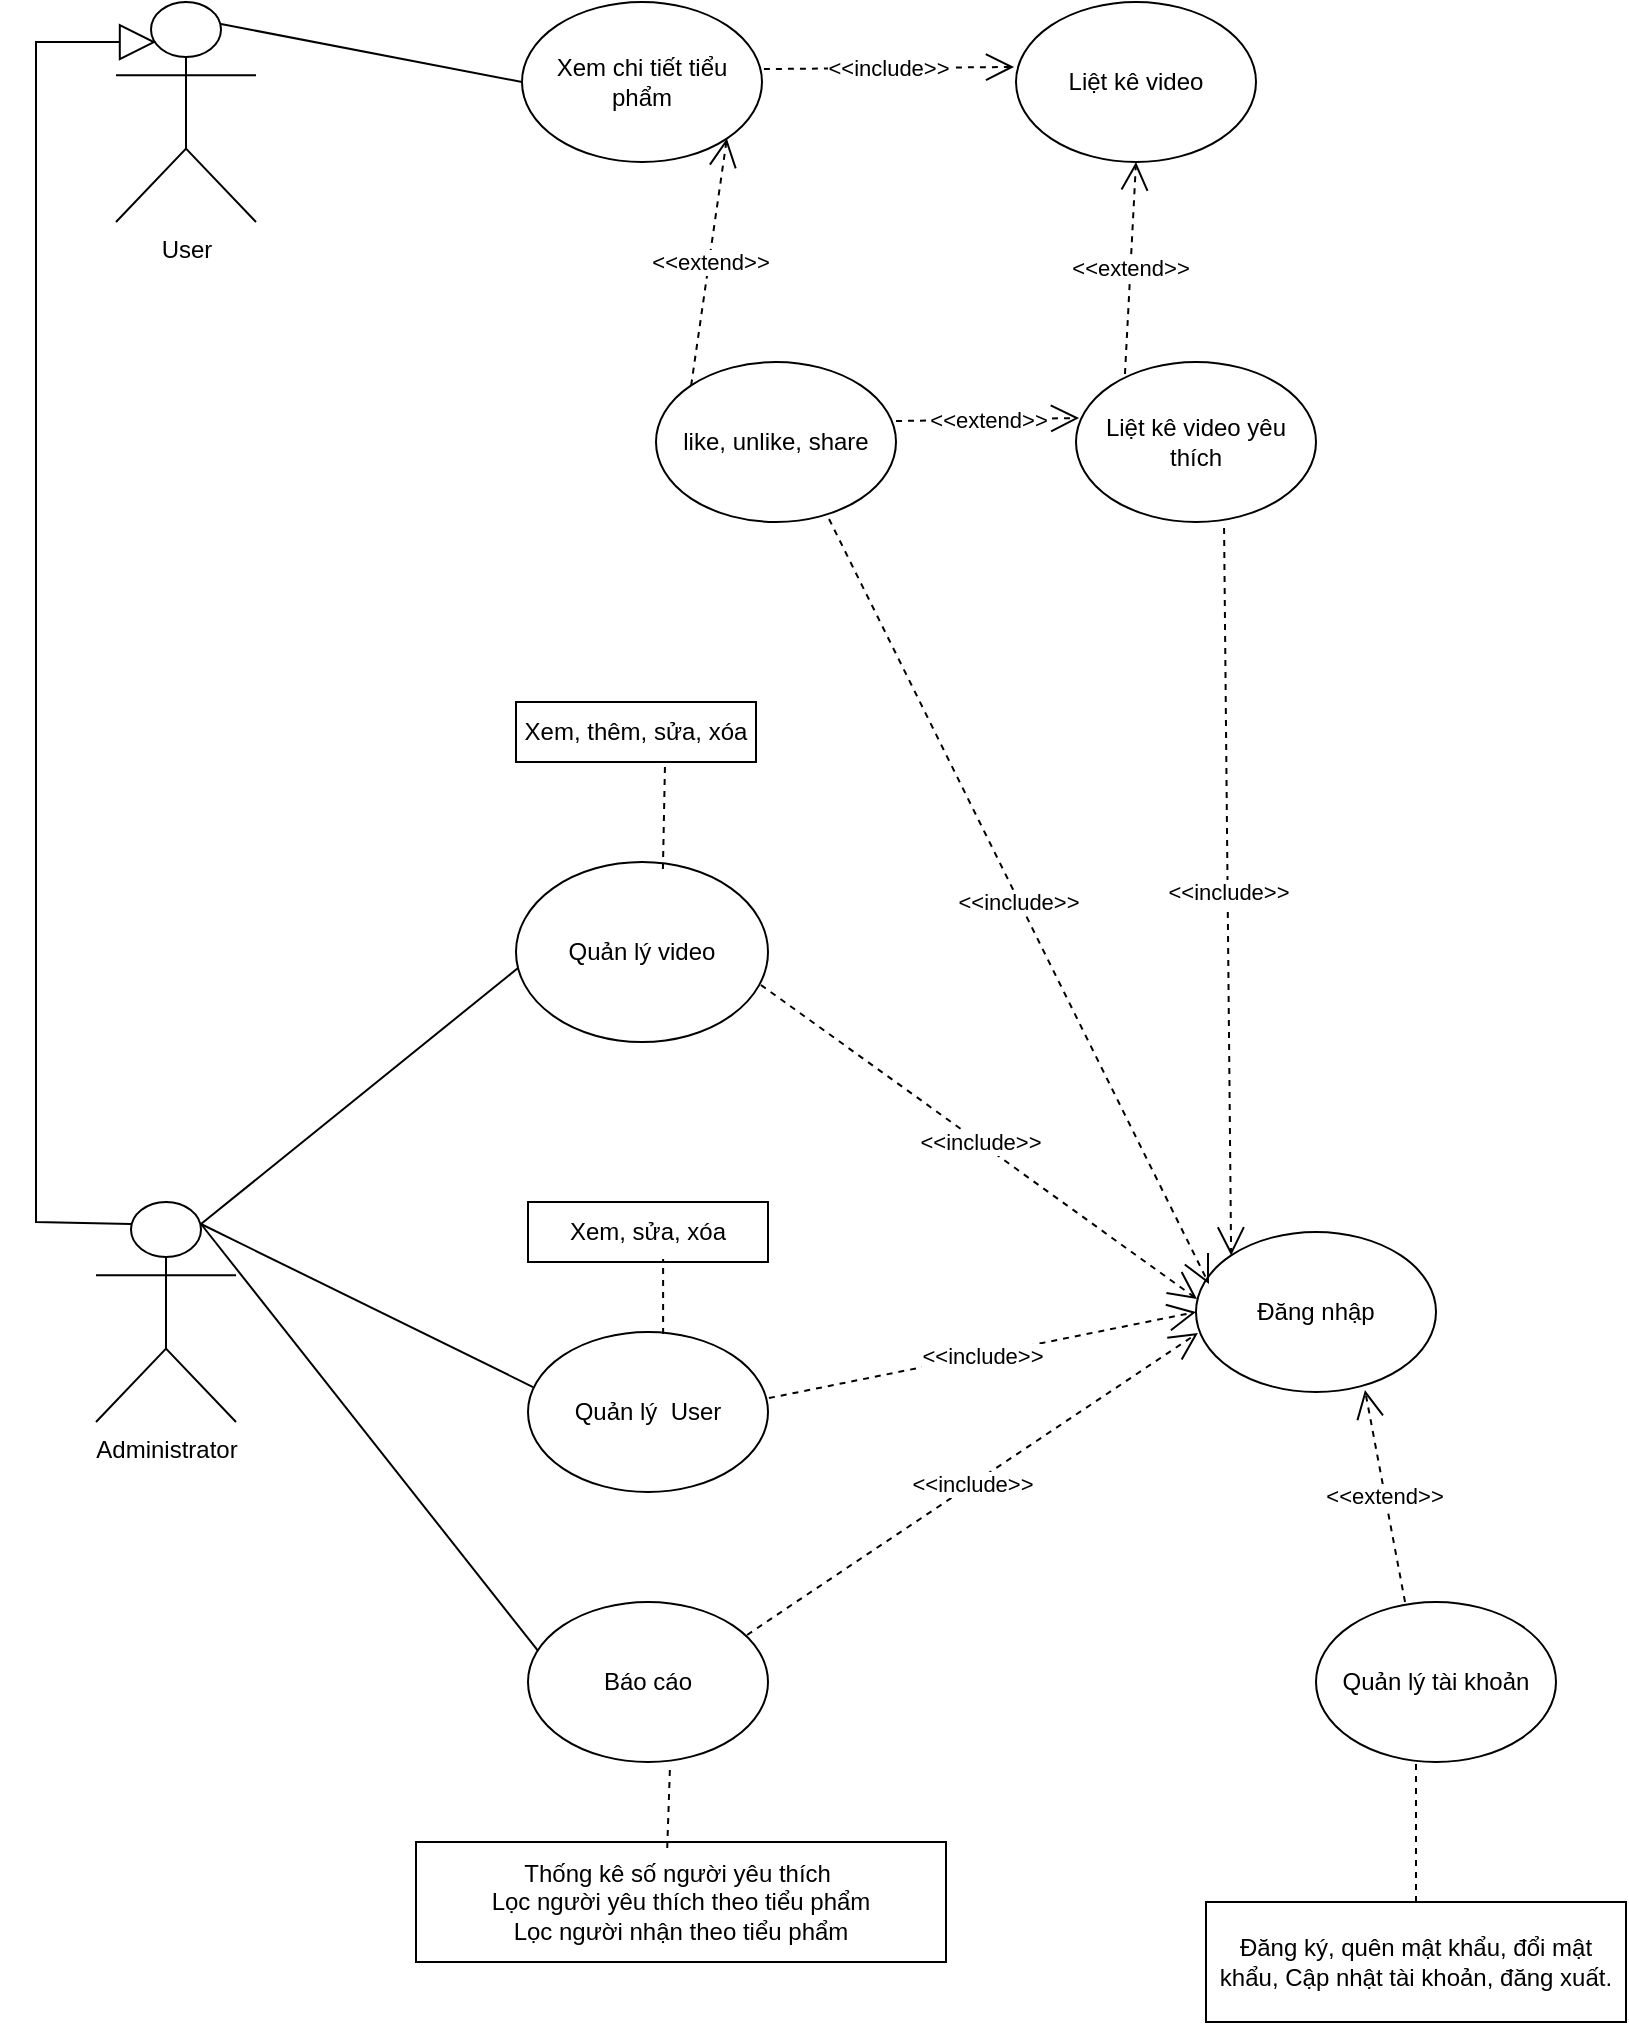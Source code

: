 <mxfile version="24.0.7" type="device">
  <diagram name="Trang-1" id="4SFAPlD-z7nGNhmk6uOP">
    <mxGraphModel dx="954" dy="1727" grid="1" gridSize="10" guides="1" tooltips="1" connect="1" arrows="1" fold="1" page="1" pageScale="1" pageWidth="827" pageHeight="1169" math="0" shadow="0">
      <root>
        <mxCell id="0" />
        <mxCell id="1" parent="0" />
        <mxCell id="MLbNgQmlSsT6zyH9LlqM-1" value="User" style="shape=umlActor;verticalLabelPosition=bottom;verticalAlign=top;html=1;outlineConnect=0;align=center;" vertex="1" parent="1">
          <mxGeometry x="160" y="-120" width="70" height="110" as="geometry" />
        </mxCell>
        <mxCell id="MLbNgQmlSsT6zyH9LlqM-2" value="Administrator" style="shape=umlActor;verticalLabelPosition=bottom;verticalAlign=top;html=1;outlineConnect=0;align=center;" vertex="1" parent="1">
          <mxGeometry x="150" y="480" width="70" height="110" as="geometry" />
        </mxCell>
        <mxCell id="MLbNgQmlSsT6zyH9LlqM-7" value="Báo cáo" style="ellipse;whiteSpace=wrap;html=1;" vertex="1" parent="1">
          <mxGeometry x="366" y="680" width="120" height="80" as="geometry" />
        </mxCell>
        <mxCell id="MLbNgQmlSsT6zyH9LlqM-8" value="Quản lý video" style="ellipse;whiteSpace=wrap;html=1;" vertex="1" parent="1">
          <mxGeometry x="360" y="310" width="126" height="90" as="geometry" />
        </mxCell>
        <mxCell id="MLbNgQmlSsT6zyH9LlqM-9" value="Quản lý&amp;nbsp; User" style="ellipse;whiteSpace=wrap;html=1;" vertex="1" parent="1">
          <mxGeometry x="366" y="545" width="120" height="80" as="geometry" />
        </mxCell>
        <mxCell id="MLbNgQmlSsT6zyH9LlqM-25" value="" style="endArrow=none;html=1;rounded=0;exitX=0.75;exitY=0.1;exitDx=0;exitDy=0;exitPerimeter=0;entryX=0.008;entryY=0.589;entryDx=0;entryDy=0;entryPerimeter=0;" edge="1" parent="1" source="MLbNgQmlSsT6zyH9LlqM-2" target="MLbNgQmlSsT6zyH9LlqM-8">
          <mxGeometry width="50" height="50" relative="1" as="geometry">
            <mxPoint x="390" y="420" as="sourcePoint" />
            <mxPoint x="440" y="370" as="targetPoint" />
          </mxGeometry>
        </mxCell>
        <mxCell id="MLbNgQmlSsT6zyH9LlqM-26" value="Xem, thêm, sửa, xóa" style="rounded=0;whiteSpace=wrap;html=1;" vertex="1" parent="1">
          <mxGeometry x="360" y="230" width="120" height="30" as="geometry" />
        </mxCell>
        <mxCell id="MLbNgQmlSsT6zyH9LlqM-27" value="" style="endArrow=none;dashed=1;html=1;rounded=0;entryX=0.621;entryY=1;entryDx=0;entryDy=0;entryPerimeter=0;exitX=0.583;exitY=0.039;exitDx=0;exitDy=0;exitPerimeter=0;" edge="1" parent="1" source="MLbNgQmlSsT6zyH9LlqM-8" target="MLbNgQmlSsT6zyH9LlqM-26">
          <mxGeometry width="50" height="50" relative="1" as="geometry">
            <mxPoint x="390" y="420" as="sourcePoint" />
            <mxPoint x="440" y="370" as="targetPoint" />
          </mxGeometry>
        </mxCell>
        <mxCell id="MLbNgQmlSsT6zyH9LlqM-28" value="Xem, sửa, xóa" style="rounded=0;whiteSpace=wrap;html=1;" vertex="1" parent="1">
          <mxGeometry x="366" y="480" width="120" height="30" as="geometry" />
        </mxCell>
        <mxCell id="MLbNgQmlSsT6zyH9LlqM-29" value="" style="endArrow=none;dashed=1;html=1;rounded=0;exitX=0.563;exitY=0.013;exitDx=0;exitDy=0;exitPerimeter=0;entryX=0.563;entryY=0.95;entryDx=0;entryDy=0;entryPerimeter=0;" edge="1" parent="1" source="MLbNgQmlSsT6zyH9LlqM-9" target="MLbNgQmlSsT6zyH9LlqM-28">
          <mxGeometry width="50" height="50" relative="1" as="geometry">
            <mxPoint x="390" y="420" as="sourcePoint" />
            <mxPoint x="440" y="370" as="targetPoint" />
          </mxGeometry>
        </mxCell>
        <mxCell id="MLbNgQmlSsT6zyH9LlqM-30" value="" style="endArrow=none;html=1;rounded=0;entryX=0.021;entryY=0.344;entryDx=0;entryDy=0;entryPerimeter=0;exitX=0.75;exitY=0.1;exitDx=0;exitDy=0;exitPerimeter=0;" edge="1" parent="1" source="MLbNgQmlSsT6zyH9LlqM-2" target="MLbNgQmlSsT6zyH9LlqM-9">
          <mxGeometry width="50" height="50" relative="1" as="geometry">
            <mxPoint x="250" y="470" as="sourcePoint" />
            <mxPoint x="371" y="373" as="targetPoint" />
          </mxGeometry>
        </mxCell>
        <mxCell id="MLbNgQmlSsT6zyH9LlqM-31" value="" style="endArrow=none;html=1;rounded=0;entryX=0.042;entryY=0.306;entryDx=0;entryDy=0;entryPerimeter=0;exitX=0.75;exitY=0.1;exitDx=0;exitDy=0;exitPerimeter=0;" edge="1" parent="1" source="MLbNgQmlSsT6zyH9LlqM-2" target="MLbNgQmlSsT6zyH9LlqM-7">
          <mxGeometry width="50" height="50" relative="1" as="geometry">
            <mxPoint x="213" y="496" as="sourcePoint" />
            <mxPoint x="379" y="583" as="targetPoint" />
          </mxGeometry>
        </mxCell>
        <mxCell id="MLbNgQmlSsT6zyH9LlqM-32" value="Thống kê số người yêu thích&amp;nbsp;&lt;div&gt;Lọc người yêu thích theo tiểu phẩm&lt;/div&gt;&lt;div&gt;Lọc người nhận theo tiểu phẩm&lt;/div&gt;" style="rounded=0;whiteSpace=wrap;html=1;" vertex="1" parent="1">
          <mxGeometry x="310" y="800" width="265" height="60" as="geometry" />
        </mxCell>
        <mxCell id="MLbNgQmlSsT6zyH9LlqM-33" value="" style="endArrow=none;dashed=1;html=1;rounded=0;exitX=0.474;exitY=0.05;exitDx=0;exitDy=0;exitPerimeter=0;entryX=0.592;entryY=1.013;entryDx=0;entryDy=0;entryPerimeter=0;" edge="1" parent="1" source="MLbNgQmlSsT6zyH9LlqM-32" target="MLbNgQmlSsT6zyH9LlqM-7">
          <mxGeometry width="50" height="50" relative="1" as="geometry">
            <mxPoint x="390" y="720" as="sourcePoint" />
            <mxPoint x="440" y="670" as="targetPoint" />
          </mxGeometry>
        </mxCell>
        <mxCell id="MLbNgQmlSsT6zyH9LlqM-34" value="Đăng nhập" style="ellipse;whiteSpace=wrap;html=1;" vertex="1" parent="1">
          <mxGeometry x="700" y="495" width="120" height="80" as="geometry" />
        </mxCell>
        <mxCell id="MLbNgQmlSsT6zyH9LlqM-41" value="Quản lý tài khoản" style="ellipse;whiteSpace=wrap;html=1;" vertex="1" parent="1">
          <mxGeometry x="760" y="680" width="120" height="80" as="geometry" />
        </mxCell>
        <mxCell id="MLbNgQmlSsT6zyH9LlqM-42" value="Đăng ký, quên mật khẩu, đổi mật khẩu, Cập nhật tài khoản, đăng xuất." style="rounded=0;whiteSpace=wrap;html=1;" vertex="1" parent="1">
          <mxGeometry x="705" y="830" width="210" height="60" as="geometry" />
        </mxCell>
        <mxCell id="MLbNgQmlSsT6zyH9LlqM-47" value="&amp;lt;&amp;lt;include&amp;gt;&amp;gt;" style="endArrow=open;endSize=12;dashed=1;html=1;rounded=0;exitX=0.972;exitY=0.683;exitDx=0;exitDy=0;exitPerimeter=0;entryX=0.004;entryY=0.419;entryDx=0;entryDy=0;entryPerimeter=0;" edge="1" parent="1" source="MLbNgQmlSsT6zyH9LlqM-8" target="MLbNgQmlSsT6zyH9LlqM-34">
          <mxGeometry width="160" relative="1" as="geometry">
            <mxPoint x="640" y="410" as="sourcePoint" />
            <mxPoint x="830" y="490" as="targetPoint" />
          </mxGeometry>
        </mxCell>
        <mxCell id="MLbNgQmlSsT6zyH9LlqM-48" value="&amp;lt;&amp;lt;include&amp;gt;&amp;gt;" style="endArrow=open;endSize=12;dashed=1;html=1;rounded=0;exitX=1.004;exitY=0.413;exitDx=0;exitDy=0;exitPerimeter=0;entryX=0;entryY=0.5;entryDx=0;entryDy=0;" edge="1" parent="1" source="MLbNgQmlSsT6zyH9LlqM-9" target="MLbNgQmlSsT6zyH9LlqM-34">
          <mxGeometry width="160" relative="1" as="geometry">
            <mxPoint x="492" y="381" as="sourcePoint" />
            <mxPoint x="730" y="549" as="targetPoint" />
          </mxGeometry>
        </mxCell>
        <mxCell id="MLbNgQmlSsT6zyH9LlqM-49" value="&amp;lt;&amp;lt;include&amp;gt;&amp;gt;" style="endArrow=open;endSize=12;dashed=1;html=1;rounded=0;exitX=0.913;exitY=0.206;exitDx=0;exitDy=0;exitPerimeter=0;entryX=0.008;entryY=0.631;entryDx=0;entryDy=0;entryPerimeter=0;" edge="1" parent="1" source="MLbNgQmlSsT6zyH9LlqM-7" target="MLbNgQmlSsT6zyH9LlqM-34">
          <mxGeometry width="160" relative="1" as="geometry">
            <mxPoint x="496" y="588" as="sourcePoint" />
            <mxPoint x="730" y="555" as="targetPoint" />
            <Array as="points">
              <mxPoint x="500" y="680" />
            </Array>
          </mxGeometry>
        </mxCell>
        <mxCell id="MLbNgQmlSsT6zyH9LlqM-50" value="&amp;lt;&amp;lt;extend&amp;gt;&amp;gt;" style="endArrow=open;endSize=12;dashed=1;html=1;rounded=0;entryX=0.704;entryY=0.988;entryDx=0;entryDy=0;entryPerimeter=0;exitX=0.371;exitY=0;exitDx=0;exitDy=0;exitPerimeter=0;" edge="1" parent="1" source="MLbNgQmlSsT6zyH9LlqM-41" target="MLbNgQmlSsT6zyH9LlqM-34">
          <mxGeometry width="160" relative="1" as="geometry">
            <mxPoint x="804" y="680" as="sourcePoint" />
            <mxPoint x="730" y="548" as="targetPoint" />
          </mxGeometry>
        </mxCell>
        <mxCell id="MLbNgQmlSsT6zyH9LlqM-51" value="Xem chi tiết tiểu phẩm" style="ellipse;whiteSpace=wrap;html=1;" vertex="1" parent="1">
          <mxGeometry x="363" y="-120" width="120" height="80" as="geometry" />
        </mxCell>
        <mxCell id="MLbNgQmlSsT6zyH9LlqM-52" value="Liệt kê video" style="ellipse;whiteSpace=wrap;html=1;" vertex="1" parent="1">
          <mxGeometry x="610" y="-120" width="120" height="80" as="geometry" />
        </mxCell>
        <mxCell id="MLbNgQmlSsT6zyH9LlqM-53" value="like, unlike, share" style="ellipse;whiteSpace=wrap;html=1;" vertex="1" parent="1">
          <mxGeometry x="430" y="60" width="120" height="80" as="geometry" />
        </mxCell>
        <mxCell id="MLbNgQmlSsT6zyH9LlqM-54" value="Liệt kê video yêu thích" style="ellipse;whiteSpace=wrap;html=1;" vertex="1" parent="1">
          <mxGeometry x="640" y="60" width="120" height="80" as="geometry" />
        </mxCell>
        <mxCell id="MLbNgQmlSsT6zyH9LlqM-55" value="&amp;lt;&amp;lt;include&amp;gt;&amp;gt;" style="endArrow=open;endSize=12;dashed=1;html=1;rounded=0;entryX=-0.008;entryY=0.406;entryDx=0;entryDy=0;exitX=1.008;exitY=0.419;exitDx=0;exitDy=0;exitPerimeter=0;entryPerimeter=0;" edge="1" parent="1" source="MLbNgQmlSsT6zyH9LlqM-51" target="MLbNgQmlSsT6zyH9LlqM-52">
          <mxGeometry width="160" relative="1" as="geometry">
            <mxPoint x="380" y="1090" as="sourcePoint" />
            <mxPoint x="540" y="1090" as="targetPoint" />
          </mxGeometry>
        </mxCell>
        <mxCell id="MLbNgQmlSsT6zyH9LlqM-56" value="&amp;lt;&amp;lt;extend&amp;gt;&amp;gt;" style="endArrow=open;endSize=12;dashed=1;html=1;rounded=0;entryX=1;entryY=1;entryDx=0;entryDy=0;exitX=0;exitY=0;exitDx=0;exitDy=0;" edge="1" parent="1" source="MLbNgQmlSsT6zyH9LlqM-53" target="MLbNgQmlSsT6zyH9LlqM-51">
          <mxGeometry width="160" relative="1" as="geometry">
            <mxPoint x="485" y="1004" as="sourcePoint" />
            <mxPoint x="633" y="980" as="targetPoint" />
          </mxGeometry>
        </mxCell>
        <mxCell id="MLbNgQmlSsT6zyH9LlqM-57" value="&amp;lt;&amp;lt;extend&amp;gt;&amp;gt;" style="endArrow=open;endSize=12;dashed=1;html=1;rounded=0;entryX=0.5;entryY=1;entryDx=0;entryDy=0;exitX=0.204;exitY=0.075;exitDx=0;exitDy=0;exitPerimeter=0;" edge="1" parent="1" source="MLbNgQmlSsT6zyH9LlqM-54" target="MLbNgQmlSsT6zyH9LlqM-52">
          <mxGeometry width="160" relative="1" as="geometry">
            <mxPoint x="528" y="1102" as="sourcePoint" />
            <mxPoint x="466" y="1038" as="targetPoint" />
          </mxGeometry>
        </mxCell>
        <mxCell id="MLbNgQmlSsT6zyH9LlqM-58" value="&amp;lt;&amp;lt;extend&amp;gt;&amp;gt;" style="endArrow=open;endSize=12;dashed=1;html=1;rounded=0;exitX=1;exitY=0.369;exitDx=0;exitDy=0;exitPerimeter=0;entryX=0.013;entryY=0.35;entryDx=0;entryDy=0;entryPerimeter=0;" edge="1" parent="1" source="MLbNgQmlSsT6zyH9LlqM-53" target="MLbNgQmlSsT6zyH9LlqM-54">
          <mxGeometry width="160" relative="1" as="geometry">
            <mxPoint x="784" y="1096" as="sourcePoint" />
            <mxPoint x="680" y="1050" as="targetPoint" />
          </mxGeometry>
        </mxCell>
        <mxCell id="MLbNgQmlSsT6zyH9LlqM-59" value="" style="endArrow=none;html=1;rounded=0;exitX=0.75;exitY=0.1;exitDx=0;exitDy=0;exitPerimeter=0;entryX=0;entryY=0.5;entryDx=0;entryDy=0;" edge="1" parent="1" source="MLbNgQmlSsT6zyH9LlqM-1" target="MLbNgQmlSsT6zyH9LlqM-51">
          <mxGeometry width="50" height="50" relative="1" as="geometry">
            <mxPoint x="430" y="20" as="sourcePoint" />
            <mxPoint x="480" y="-30" as="targetPoint" />
          </mxGeometry>
        </mxCell>
        <mxCell id="MLbNgQmlSsT6zyH9LlqM-62" value="" style="endArrow=none;dashed=1;html=1;rounded=0;exitX=0.5;exitY=0;exitDx=0;exitDy=0;" edge="1" parent="1" source="MLbNgQmlSsT6zyH9LlqM-42">
          <mxGeometry width="50" height="50" relative="1" as="geometry">
            <mxPoint x="430" y="720" as="sourcePoint" />
            <mxPoint x="810" y="760" as="targetPoint" />
          </mxGeometry>
        </mxCell>
        <mxCell id="MLbNgQmlSsT6zyH9LlqM-63" value="&amp;lt;&amp;lt;include&amp;gt;&amp;gt;" style="endArrow=open;endSize=12;dashed=1;html=1;rounded=0;exitX=0.721;exitY=0.981;exitDx=0;exitDy=0;exitPerimeter=0;entryX=0.054;entryY=0.325;entryDx=0;entryDy=0;entryPerimeter=0;" edge="1" parent="1" source="MLbNgQmlSsT6zyH9LlqM-53" target="MLbNgQmlSsT6zyH9LlqM-34">
          <mxGeometry width="160" relative="1" as="geometry">
            <mxPoint x="492" y="381" as="sourcePoint" />
            <mxPoint x="730" y="548" as="targetPoint" />
          </mxGeometry>
        </mxCell>
        <mxCell id="MLbNgQmlSsT6zyH9LlqM-64" value="&amp;lt;&amp;lt;include&amp;gt;&amp;gt;" style="endArrow=open;endSize=12;dashed=1;html=1;rounded=0;exitX=0.617;exitY=1.038;exitDx=0;exitDy=0;exitPerimeter=0;entryX=0;entryY=0;entryDx=0;entryDy=0;" edge="1" parent="1" source="MLbNgQmlSsT6zyH9LlqM-54" target="MLbNgQmlSsT6zyH9LlqM-34">
          <mxGeometry width="160" relative="1" as="geometry">
            <mxPoint x="527" y="148" as="sourcePoint" />
            <mxPoint x="736" y="541" as="targetPoint" />
          </mxGeometry>
        </mxCell>
        <mxCell id="MLbNgQmlSsT6zyH9LlqM-65" value="" style="endArrow=block;endSize=16;endFill=0;html=1;rounded=0;exitX=0.25;exitY=0.1;exitDx=0;exitDy=0;exitPerimeter=0;entryX=0.286;entryY=0.182;entryDx=0;entryDy=0;entryPerimeter=0;" edge="1" parent="1" source="MLbNgQmlSsT6zyH9LlqM-2" target="MLbNgQmlSsT6zyH9LlqM-1">
          <mxGeometry width="160" relative="1" as="geometry">
            <mxPoint x="-140" y="690" as="sourcePoint" />
            <mxPoint x="180" y="-110" as="targetPoint" />
            <Array as="points">
              <mxPoint x="120" y="490" />
              <mxPoint x="120" y="-100" />
            </Array>
          </mxGeometry>
        </mxCell>
      </root>
    </mxGraphModel>
  </diagram>
</mxfile>

